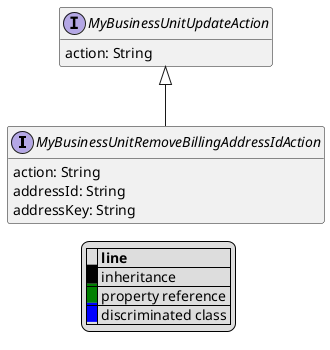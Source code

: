 @startuml

hide empty fields
hide empty methods
legend
|= |= line |
|<back:black>   </back>| inheritance |
|<back:green>   </back>| property reference |
|<back:blue>   </back>| discriminated class |
endlegend
interface MyBusinessUnitRemoveBillingAddressIdAction [[MyBusinessUnitRemoveBillingAddressIdAction.svg]] extends MyBusinessUnitUpdateAction {
    action: String
    addressId: String
    addressKey: String
}
interface MyBusinessUnitUpdateAction [[MyBusinessUnitUpdateAction.svg]]  {
    action: String
}





@enduml
